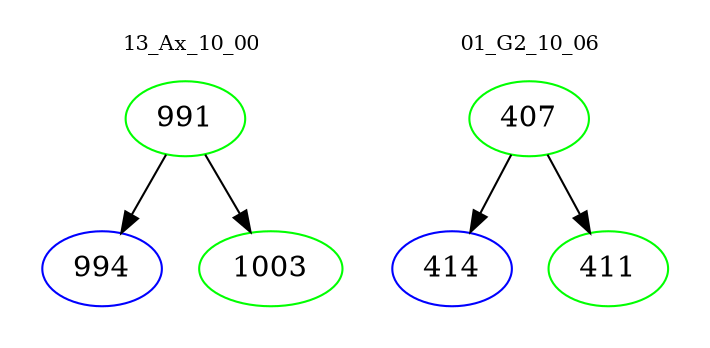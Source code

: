 digraph{
subgraph cluster_0 {
color = white
label = "13_Ax_10_00";
fontsize=10;
T0_991 [label="991", color="green"]
T0_991 -> T0_994 [color="black"]
T0_994 [label="994", color="blue"]
T0_991 -> T0_1003 [color="black"]
T0_1003 [label="1003", color="green"]
}
subgraph cluster_1 {
color = white
label = "01_G2_10_06";
fontsize=10;
T1_407 [label="407", color="green"]
T1_407 -> T1_414 [color="black"]
T1_414 [label="414", color="blue"]
T1_407 -> T1_411 [color="black"]
T1_411 [label="411", color="green"]
}
}
